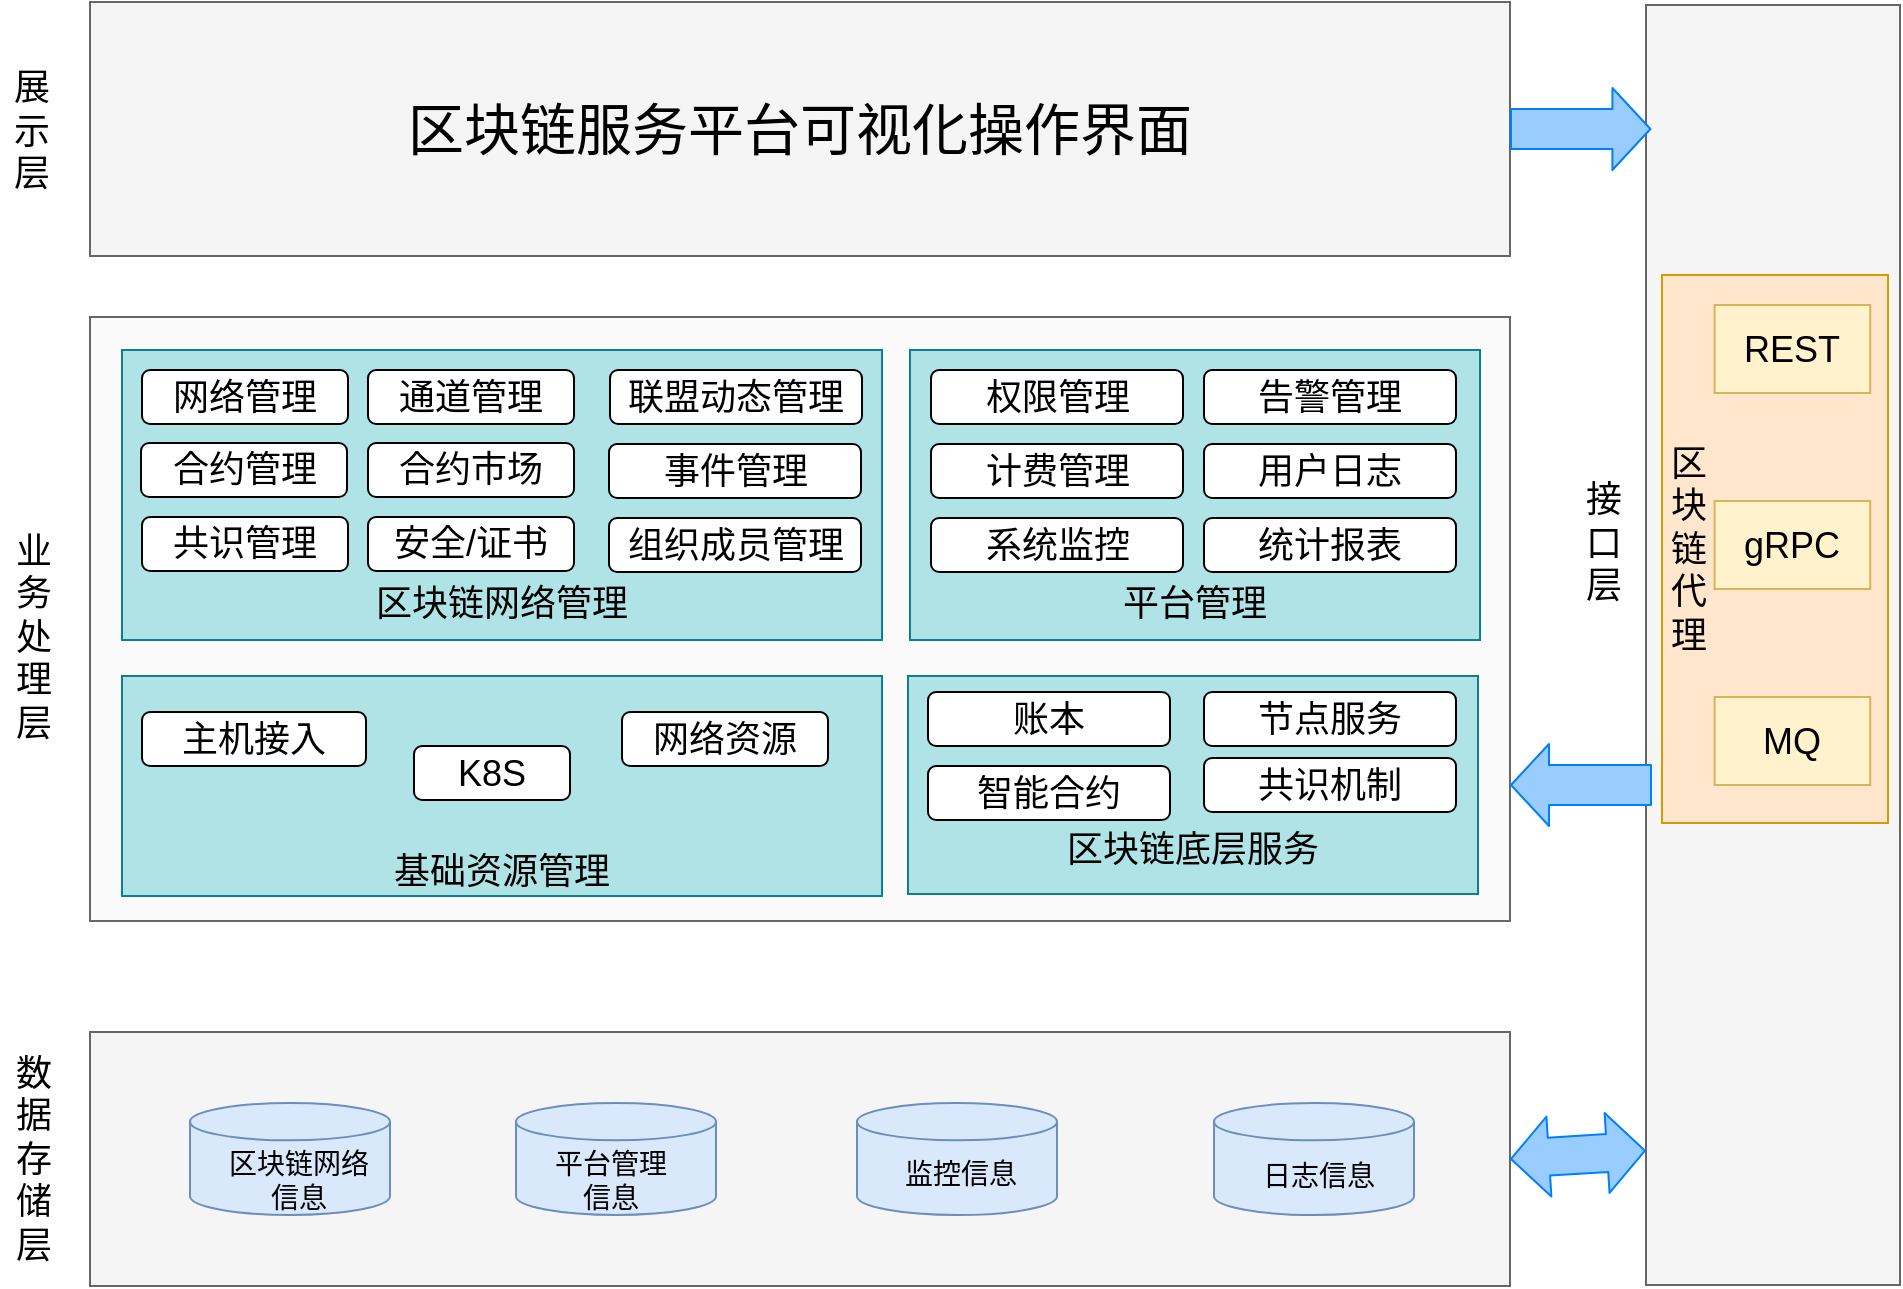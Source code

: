 <mxfile version="12.2.6" type="github" pages="1"><diagram id="XpZo0hVpMd-6xpYEEkTo" name="Page-1"><mxGraphModel dx="932" dy="569" grid="1" gridSize="10" guides="1" tooltips="1" connect="1" arrows="1" fold="1" page="1" pageScale="1" pageWidth="3300" pageHeight="4681" math="0" shadow="0"><root><mxCell id="0"/><mxCell id="1" parent="0"/><mxCell id="LFdx-RBHR0Ke_Tq2nF07-43" value="" style="rounded=0;whiteSpace=wrap;html=1;fontSize=18;fillColor=#f5f5f5;strokeColor=#666666;glass=0;shadow=0;comic=0;arcSize=12;fillOpacity=50;fontColor=#333333;" vertex="1" parent="1"><mxGeometry x="285" y="347.5" width="710" height="302" as="geometry"/></mxCell><mxCell id="LFdx-RBHR0Ke_Tq2nF07-44" value="&lt;br&gt;&lt;br&gt;&lt;br&gt;&lt;br&gt;&lt;br&gt;区块链网络管理" style="rounded=0;whiteSpace=wrap;html=1;shadow=0;glass=0;comic=0;fontSize=18;fillColor=#b0e3e6;strokeColor=#0e8088;" vertex="1" parent="1"><mxGeometry x="301" y="364" width="380" height="145" as="geometry"/></mxCell><mxCell id="LFdx-RBHR0Ke_Tq2nF07-45" value="网络管理" style="rounded=1;whiteSpace=wrap;html=1;shadow=0;glass=0;comic=0;fontSize=18;" vertex="1" parent="1"><mxGeometry x="311" y="374" width="103" height="27" as="geometry"/></mxCell><mxCell id="LFdx-RBHR0Ke_Tq2nF07-46" value="通道管理" style="rounded=1;whiteSpace=wrap;html=1;shadow=0;glass=0;comic=0;fontSize=18;" vertex="1" parent="1"><mxGeometry x="424" y="374" width="103" height="27" as="geometry"/></mxCell><mxCell id="LFdx-RBHR0Ke_Tq2nF07-47" value="合约管理" style="rounded=1;whiteSpace=wrap;html=1;shadow=0;glass=0;comic=0;fontSize=18;" vertex="1" parent="1"><mxGeometry x="310.5" y="410.5" width="103" height="27" as="geometry"/></mxCell><mxCell id="LFdx-RBHR0Ke_Tq2nF07-48" value="合约市场" style="rounded=1;whiteSpace=wrap;html=1;shadow=0;glass=0;comic=0;fontSize=18;" vertex="1" parent="1"><mxGeometry x="424" y="410.5" width="103" height="27" as="geometry"/></mxCell><mxCell id="LFdx-RBHR0Ke_Tq2nF07-49" value="联盟动态管理" style="rounded=1;whiteSpace=wrap;html=1;shadow=0;glass=0;comic=0;fontSize=18;" vertex="1" parent="1"><mxGeometry x="545" y="374" width="126" height="27" as="geometry"/></mxCell><mxCell id="LFdx-RBHR0Ke_Tq2nF07-50" value="事件管理" style="rounded=1;whiteSpace=wrap;html=1;shadow=0;glass=0;comic=0;fontSize=18;" vertex="1" parent="1"><mxGeometry x="544.5" y="411" width="126" height="27" as="geometry"/></mxCell><mxCell id="LFdx-RBHR0Ke_Tq2nF07-51" value="&lt;br&gt;&lt;br&gt;&lt;br&gt;&lt;br&gt;&lt;br&gt;平台管理" style="rounded=0;whiteSpace=wrap;html=1;shadow=0;glass=0;comic=0;fontSize=18;fillColor=#b0e3e6;strokeColor=#0e8088;" vertex="1" parent="1"><mxGeometry x="695" y="364" width="285" height="145" as="geometry"/></mxCell><mxCell id="LFdx-RBHR0Ke_Tq2nF07-52" value="组织成员管理" style="rounded=1;whiteSpace=wrap;html=1;shadow=0;glass=0;comic=0;fontSize=18;" vertex="1" parent="1"><mxGeometry x="544.5" y="448" width="126" height="27" as="geometry"/></mxCell><mxCell id="LFdx-RBHR0Ke_Tq2nF07-53" value="计费管理" style="rounded=1;whiteSpace=wrap;html=1;shadow=0;glass=0;comic=0;fontSize=18;" vertex="1" parent="1"><mxGeometry x="705.5" y="411" width="126" height="27" as="geometry"/></mxCell><mxCell id="LFdx-RBHR0Ke_Tq2nF07-54" value="告警管理" style="rounded=1;whiteSpace=wrap;html=1;shadow=0;glass=0;comic=0;fontSize=18;" vertex="1" parent="1"><mxGeometry x="842" y="374" width="126" height="27" as="geometry"/></mxCell><mxCell id="LFdx-RBHR0Ke_Tq2nF07-55" value="用户日志" style="rounded=1;whiteSpace=wrap;html=1;shadow=0;glass=0;comic=0;fontSize=18;" vertex="1" parent="1"><mxGeometry x="842" y="411" width="126" height="27" as="geometry"/></mxCell><mxCell id="LFdx-RBHR0Ke_Tq2nF07-56" value="系统监控" style="rounded=1;whiteSpace=wrap;html=1;shadow=0;glass=0;comic=0;fontSize=18;" vertex="1" parent="1"><mxGeometry x="705.5" y="448" width="126" height="27" as="geometry"/></mxCell><mxCell id="LFdx-RBHR0Ke_Tq2nF07-57" value="统计报表" style="rounded=1;whiteSpace=wrap;html=1;shadow=0;glass=0;comic=0;fontSize=18;" vertex="1" parent="1"><mxGeometry x="842" y="448" width="126" height="27" as="geometry"/></mxCell><mxCell id="LFdx-RBHR0Ke_Tq2nF07-58" value="&lt;br&gt;&lt;br&gt;&lt;br&gt;区块链底层服务" style="rounded=0;whiteSpace=wrap;html=1;shadow=0;glass=0;comic=0;fontSize=18;fillColor=#b0e3e6;strokeColor=#0e8088;" vertex="1" parent="1"><mxGeometry x="694" y="527" width="285" height="109" as="geometry"/></mxCell><mxCell id="LFdx-RBHR0Ke_Tq2nF07-59" value="账本" style="rounded=1;whiteSpace=wrap;html=1;shadow=0;glass=0;comic=0;fontSize=18;fillColor=#FFFFFF;strokeColor=#000000;" vertex="1" parent="1"><mxGeometry x="704" y="535" width="121" height="27" as="geometry"/></mxCell><mxCell id="LFdx-RBHR0Ke_Tq2nF07-60" value="节点服务" style="rounded=1;whiteSpace=wrap;html=1;shadow=0;glass=0;comic=0;fontSize=18;fillColor=#FFFFFF;strokeColor=#000000;" vertex="1" parent="1"><mxGeometry x="842" y="535" width="126" height="27" as="geometry"/></mxCell><mxCell id="LFdx-RBHR0Ke_Tq2nF07-61" value="智能合约" style="rounded=1;whiteSpace=wrap;html=1;shadow=0;glass=0;comic=0;fontSize=18;fillColor=#FFFFFF;strokeColor=#000000;" vertex="1" parent="1"><mxGeometry x="704" y="572" width="121" height="27" as="geometry"/></mxCell><mxCell id="LFdx-RBHR0Ke_Tq2nF07-62" value="&lt;br&gt;&lt;br&gt;&lt;br&gt;&lt;br&gt;基础资源管理&lt;br&gt;" style="rounded=0;whiteSpace=wrap;html=1;shadow=0;glass=0;comic=0;fontSize=18;fillColor=#b0e3e6;strokeColor=#0e8088;" vertex="1" parent="1"><mxGeometry x="301" y="527" width="380" height="110" as="geometry"/></mxCell><mxCell id="LFdx-RBHR0Ke_Tq2nF07-63" value="共识管理" style="rounded=1;whiteSpace=wrap;html=1;shadow=0;glass=0;comic=0;fontSize=18;" vertex="1" parent="1"><mxGeometry x="311" y="447.5" width="103" height="27" as="geometry"/></mxCell><mxCell id="LFdx-RBHR0Ke_Tq2nF07-64" value="安全/证书" style="rounded=1;whiteSpace=wrap;html=1;shadow=0;glass=0;comic=0;fontSize=18;" vertex="1" parent="1"><mxGeometry x="424" y="447.5" width="103" height="27" as="geometry"/></mxCell><mxCell id="LFdx-RBHR0Ke_Tq2nF07-65" value="权限管理" style="rounded=1;whiteSpace=wrap;html=1;shadow=0;glass=0;comic=0;fontSize=18;" vertex="1" parent="1"><mxGeometry x="705.5" y="374" width="126" height="27" as="geometry"/></mxCell><mxCell id="LFdx-RBHR0Ke_Tq2nF07-66" value="主机接入" style="rounded=1;whiteSpace=wrap;html=1;shadow=0;glass=0;comic=0;fontSize=18;" vertex="1" parent="1"><mxGeometry x="311" y="545" width="112" height="27" as="geometry"/></mxCell><mxCell id="LFdx-RBHR0Ke_Tq2nF07-67" value="K8S" style="rounded=1;whiteSpace=wrap;html=1;shadow=0;glass=0;comic=0;fontSize=18;" vertex="1" parent="1"><mxGeometry x="447" y="562" width="78" height="27" as="geometry"/></mxCell><mxCell id="LFdx-RBHR0Ke_Tq2nF07-68" value="网络资源" style="rounded=1;whiteSpace=wrap;html=1;shadow=0;glass=0;comic=0;fontSize=18;" vertex="1" parent="1"><mxGeometry x="551" y="545" width="103" height="27" as="geometry"/></mxCell><mxCell id="LFdx-RBHR0Ke_Tq2nF07-69" value="" style="rounded=0;whiteSpace=wrap;html=1;strokeColor=#666666;fillColor=#F5F5F5;" vertex="1" parent="1"><mxGeometry x="285" y="705" width="710" height="127" as="geometry"/></mxCell><mxCell id="LFdx-RBHR0Ke_Tq2nF07-70" value="" style="rounded=0;whiteSpace=wrap;html=1;strokeColor=#666666;fillColor=#F5F5F5;direction=south;" vertex="1" parent="1"><mxGeometry x="1063" y="191.5" width="127" height="640" as="geometry"/></mxCell><mxCell id="LFdx-RBHR0Ke_Tq2nF07-71" value="&lt;font style=&quot;font-size: 28px&quot;&gt;区块链服务平台可视化操作界面&lt;/font&gt;" style="rounded=0;whiteSpace=wrap;html=1;strokeColor=#666666;fillColor=#F5F5F5;" vertex="1" parent="1"><mxGeometry x="285" y="190" width="710" height="127" as="geometry"/></mxCell><mxCell id="LFdx-RBHR0Ke_Tq2nF07-72" value="" style="strokeWidth=1;html=1;shape=mxgraph.flowchart.database;whiteSpace=wrap;rounded=0;fillColor=#dae8fc;fontSize=20;strokeColor=#6c8ebf;" vertex="1" parent="1"><mxGeometry x="335" y="740.5" width="100" height="56" as="geometry"/></mxCell><mxCell id="LFdx-RBHR0Ke_Tq2nF07-73" value="区块链网络&lt;br&gt;信息" style="text;html=1;resizable=0;points=[];autosize=1;align=center;verticalAlign=top;spacingTop=-4;fontSize=14;" vertex="1" parent="1"><mxGeometry x="348.5" y="759.5" width="80" height="34" as="geometry"/></mxCell><mxCell id="LFdx-RBHR0Ke_Tq2nF07-74" value="" style="strokeWidth=1;html=1;shape=mxgraph.flowchart.database;whiteSpace=wrap;rounded=0;fillColor=#dae8fc;fontSize=20;strokeColor=#6c8ebf;" vertex="1" parent="1"><mxGeometry x="498" y="740.5" width="100" height="56" as="geometry"/></mxCell><mxCell id="LFdx-RBHR0Ke_Tq2nF07-75" value="平台管理&lt;br&gt;信息" style="text;html=1;resizable=0;points=[];autosize=1;align=center;verticalAlign=top;spacingTop=-4;fontSize=14;" vertex="1" parent="1"><mxGeometry x="511.5" y="759.5" width="66" height="34" as="geometry"/></mxCell><mxCell id="LFdx-RBHR0Ke_Tq2nF07-76" value="" style="strokeWidth=1;html=1;shape=mxgraph.flowchart.database;whiteSpace=wrap;rounded=0;fillColor=#dae8fc;fontSize=20;strokeColor=#6c8ebf;" vertex="1" parent="1"><mxGeometry x="668.5" y="740.5" width="100" height="56" as="geometry"/></mxCell><mxCell id="LFdx-RBHR0Ke_Tq2nF07-77" value="监控信息" style="text;html=1;resizable=0;points=[];autosize=1;align=center;verticalAlign=top;spacingTop=-4;fontSize=14;" vertex="1" parent="1"><mxGeometry x="687" y="764.5" width="66" height="17" as="geometry"/></mxCell><mxCell id="LFdx-RBHR0Ke_Tq2nF07-78" value="" style="strokeWidth=1;html=1;shape=mxgraph.flowchart.database;whiteSpace=wrap;rounded=0;fillColor=#dae8fc;fontSize=20;strokeColor=#6c8ebf;" vertex="1" parent="1"><mxGeometry x="847" y="740.5" width="100" height="56" as="geometry"/></mxCell><mxCell id="LFdx-RBHR0Ke_Tq2nF07-79" value="日志信息" style="text;html=1;resizable=0;points=[];autosize=1;align=center;verticalAlign=top;spacingTop=-4;fontSize=14;" vertex="1" parent="1"><mxGeometry x="865.5" y="765.5" width="66" height="17" as="geometry"/></mxCell><mxCell id="LFdx-RBHR0Ke_Tq2nF07-80" value="展示层" style="rounded=0;whiteSpace=wrap;html=1;strokeWidth=1;fontSize=18;align=center;strokeColor=none;" vertex="1" parent="1"><mxGeometry x="240" y="191" width="32" height="127" as="geometry"/></mxCell><mxCell id="LFdx-RBHR0Ke_Tq2nF07-81" value="业务处理层" style="rounded=0;whiteSpace=wrap;html=1;strokeWidth=1;fontSize=18;align=center;strokeColor=none;" vertex="1" parent="1"><mxGeometry x="240.5" y="347.5" width="32" height="320" as="geometry"/></mxCell><mxCell id="LFdx-RBHR0Ke_Tq2nF07-82" value="数据存储层" style="rounded=0;whiteSpace=wrap;html=1;strokeWidth=1;fontSize=18;align=center;strokeColor=none;" vertex="1" parent="1"><mxGeometry x="240.5" y="705" width="32" height="127" as="geometry"/></mxCell><mxCell id="LFdx-RBHR0Ke_Tq2nF07-83" value="接口层" style="rounded=0;whiteSpace=wrap;html=1;strokeWidth=1;fontSize=18;align=center;strokeColor=none;" vertex="1" parent="1"><mxGeometry x="1026" y="397.5" width="32" height="127" as="geometry"/></mxCell><mxCell id="LFdx-RBHR0Ke_Tq2nF07-84" value="" style="shape=flexArrow;endArrow=classic;html=1;strokeColor=#007FFF;fillColor=#99CCFF;fontSize=18;width=20;" edge="1" parent="1" source="LFdx-RBHR0Ke_Tq2nF07-71"><mxGeometry width="50" height="50" relative="1" as="geometry"><mxPoint x="995" y="303.5" as="sourcePoint"/><mxPoint x="1065.711" y="253.5" as="targetPoint"/></mxGeometry></mxCell><mxCell id="LFdx-RBHR0Ke_Tq2nF07-85" value="" style="rounded=0;whiteSpace=wrap;html=1;strokeColor=#d79b00;strokeWidth=1;fillColor=#ffe6cc;fontSize=18;align=center;" vertex="1" parent="1"><mxGeometry x="1071" y="326.5" width="113" height="274" as="geometry"/></mxCell><mxCell id="LFdx-RBHR0Ke_Tq2nF07-86" value="区块链代理" style="rounded=0;whiteSpace=wrap;html=1;strokeWidth=1;fontSize=18;align=center;strokeColor=none;fillColor=none;" vertex="1" parent="1"><mxGeometry x="1071" y="351.5" width="27" height="224" as="geometry"/></mxCell><mxCell id="LFdx-RBHR0Ke_Tq2nF07-87" value="REST" style="rounded=0;whiteSpace=wrap;html=1;strokeColor=#d6b656;strokeWidth=1;fillColor=#fff2cc;fontSize=18;align=center;" vertex="1" parent="1"><mxGeometry x="1097.285" y="341.5" width="77.844" height="44" as="geometry"/></mxCell><mxCell id="LFdx-RBHR0Ke_Tq2nF07-88" value="gRPC" style="rounded=0;whiteSpace=wrap;html=1;strokeColor=#d6b656;strokeWidth=1;fillColor=#fff2cc;fontSize=18;align=center;" vertex="1" parent="1"><mxGeometry x="1097.285" y="439.5" width="77.844" height="44" as="geometry"/></mxCell><mxCell id="LFdx-RBHR0Ke_Tq2nF07-89" value="MQ" style="rounded=0;whiteSpace=wrap;html=1;strokeColor=#d6b656;strokeWidth=1;fillColor=#fff2cc;fontSize=18;align=center;" vertex="1" parent="1"><mxGeometry x="1097.285" y="537.5" width="77.844" height="44" as="geometry"/></mxCell><mxCell id="LFdx-RBHR0Ke_Tq2nF07-90" value="共识机制" style="rounded=1;whiteSpace=wrap;html=1;shadow=0;glass=0;comic=0;fontSize=18;fillColor=#FFFFFF;strokeColor=#000000;" vertex="1" parent="1"><mxGeometry x="842" y="568" width="126" height="27" as="geometry"/></mxCell><mxCell id="LFdx-RBHR0Ke_Tq2nF07-91" value="" style="shape=flexArrow;endArrow=classic;startArrow=classic;html=1;exitX=1;exitY=0.5;exitDx=0;exitDy=0;entryX=0.895;entryY=1;entryDx=0;entryDy=0;entryPerimeter=0;width=19;fillColor=#99CCFF;strokeColor=#007FFF;" edge="1" parent="1" source="LFdx-RBHR0Ke_Tq2nF07-69" target="LFdx-RBHR0Ke_Tq2nF07-70"><mxGeometry width="50" height="50" relative="1" as="geometry"><mxPoint x="1005" y="786.5" as="sourcePoint"/><mxPoint x="1055" y="736.5" as="targetPoint"/></mxGeometry></mxCell><mxCell id="LFdx-RBHR0Ke_Tq2nF07-92" value="" style="shape=flexArrow;endArrow=classic;html=1;strokeColor=#007FFF;fillColor=#99CCFF;fontSize=18;width=20;" edge="1" parent="1"><mxGeometry width="50" height="50" relative="1" as="geometry"><mxPoint x="1066" y="581.5" as="sourcePoint"/><mxPoint x="995" y="581.5" as="targetPoint"/></mxGeometry></mxCell></root></mxGraphModel></diagram></mxfile>